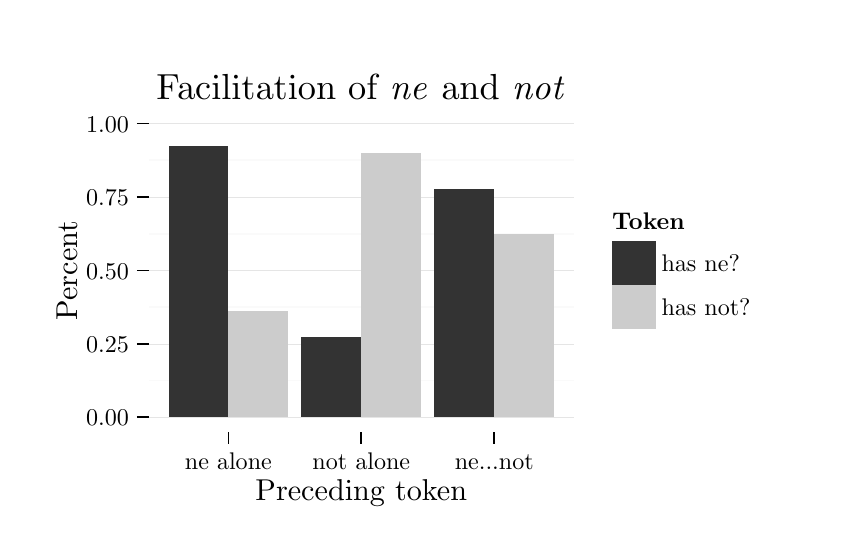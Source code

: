% Created by tikzDevice version 0.6.2-92-0ad2792 on 2013-07-31 01:59:26
% !TEX encoding = UTF-8 Unicode
\begin{tikzpicture}[x=1pt,y=1pt]
\definecolor[named]{fillColor}{rgb}{1.00,1.00,1.00}
\path[use as bounding box,fill=fillColor,fill opacity=0.00] (0,0) rectangle (289.08,180.67);
\begin{scope}
\path[clip] ( 43.70, 34.60) rectangle (197.41,151.31);
\definecolor[named]{drawColor}{rgb}{0.98,0.98,0.98}

\path[draw=drawColor,line width= 0.6pt,line join=round] ( 43.70, 53.17) --
	(197.41, 53.17);

\path[draw=drawColor,line width= 0.6pt,line join=round] ( 43.70, 79.69) --
	(197.41, 79.69);

\path[draw=drawColor,line width= 0.6pt,line join=round] ( 43.70,106.22) --
	(197.41,106.22);

\path[draw=drawColor,line width= 0.6pt,line join=round] ( 43.70,132.74) --
	(197.41,132.74);
\definecolor[named]{drawColor}{rgb}{0.90,0.90,0.90}

\path[draw=drawColor,line width= 0.2pt,line join=round] ( 43.70, 39.90) --
	(197.41, 39.90);

\path[draw=drawColor,line width= 0.2pt,line join=round] ( 43.70, 66.43) --
	(197.41, 66.43);

\path[draw=drawColor,line width= 0.2pt,line join=round] ( 43.70, 92.95) --
	(197.41, 92.95);

\path[draw=drawColor,line width= 0.2pt,line join=round] ( 43.70,119.48) --
	(197.41,119.48);

\path[draw=drawColor,line width= 0.2pt,line join=round] ( 43.70,146.00) --
	(197.41,146.00);
\definecolor[named]{fillColor}{rgb}{0.20,0.20,0.20}

\path[fill=fillColor] ( 50.90, 39.90) rectangle ( 72.52,137.93);
\definecolor[named]{fillColor}{rgb}{0.80,0.80,0.80}

\path[fill=fillColor] ( 72.52, 39.90) rectangle ( 94.14, 78.14);
\definecolor[named]{fillColor}{rgb}{0.20,0.20,0.20}

\path[fill=fillColor] ( 98.94, 39.90) rectangle (120.56, 68.75);
\definecolor[named]{fillColor}{rgb}{0.80,0.80,0.80}

\path[fill=fillColor] (120.56, 39.90) rectangle (142.17,135.25);
\definecolor[named]{fillColor}{rgb}{0.20,0.20,0.20}

\path[fill=fillColor] (146.98, 39.90) rectangle (168.59,122.36);
\definecolor[named]{fillColor}{rgb}{0.80,0.80,0.80}

\path[fill=fillColor] (168.59, 39.90) rectangle (190.21,106.22);
\end{scope}
\begin{scope}
\path[clip] (  0.00,  0.00) rectangle (289.08,180.67);
\definecolor[named]{drawColor}{rgb}{0.00,0.00,0.00}

\node[text=drawColor,anchor=base east,inner sep=0pt, outer sep=0pt, scale=  0.87] at ( 36.59, 36.74) {0.00};

\node[text=drawColor,anchor=base east,inner sep=0pt, outer sep=0pt, scale=  0.87] at ( 36.59, 63.27) {0.25};

\node[text=drawColor,anchor=base east,inner sep=0pt, outer sep=0pt, scale=  0.87] at ( 36.59, 89.79) {0.50};

\node[text=drawColor,anchor=base east,inner sep=0pt, outer sep=0pt, scale=  0.87] at ( 36.59,116.32) {0.75};

\node[text=drawColor,anchor=base east,inner sep=0pt, outer sep=0pt, scale=  0.87] at ( 36.59,142.84) {1.00};
\end{scope}
\begin{scope}
\path[clip] (  0.00,  0.00) rectangle (289.08,180.67);
\definecolor[named]{drawColor}{rgb}{0.00,0.00,0.00}

\path[draw=drawColor,line width= 0.6pt,line join=round] ( 39.43, 39.90) --
	( 43.70, 39.90);

\path[draw=drawColor,line width= 0.6pt,line join=round] ( 39.43, 66.43) --
	( 43.70, 66.43);

\path[draw=drawColor,line width= 0.6pt,line join=round] ( 39.43, 92.95) --
	( 43.70, 92.95);

\path[draw=drawColor,line width= 0.6pt,line join=round] ( 39.43,119.48) --
	( 43.70,119.48);

\path[draw=drawColor,line width= 0.6pt,line join=round] ( 39.43,146.00) --
	( 43.70,146.00);
\end{scope}
\begin{scope}
\path[clip] (  0.00,  0.00) rectangle (289.08,180.67);
\definecolor[named]{drawColor}{rgb}{0.00,0.00,0.00}

\path[draw=drawColor,line width= 0.6pt,line join=round] ( 72.52, 30.33) --
	( 72.52, 34.60);

\path[draw=drawColor,line width= 0.6pt,line join=round] (120.56, 30.33) --
	(120.56, 34.60);

\path[draw=drawColor,line width= 0.6pt,line join=round] (168.59, 30.33) --
	(168.59, 34.60);
\end{scope}
\begin{scope}
\path[clip] (  0.00,  0.00) rectangle (289.08,180.67);
\definecolor[named]{drawColor}{rgb}{0.00,0.00,0.00}

\node[text=drawColor,anchor=base,inner sep=0pt, outer sep=0pt, scale=  0.87] at ( 72.52, 21.16) {ne alone};

\node[text=drawColor,anchor=base,inner sep=0pt, outer sep=0pt, scale=  0.87] at (120.56, 21.16) {not alone};

\node[text=drawColor,anchor=base,inner sep=0pt, outer sep=0pt, scale=  0.87] at (168.59, 21.16) {ne...not};
\end{scope}
\begin{scope}
\path[clip] (  0.00,  0.00) rectangle (289.08,180.67);
\definecolor[named]{drawColor}{rgb}{0.00,0.00,0.00}

\node[text=drawColor,anchor=base,inner sep=0pt, outer sep=0pt, scale=  1.09] at (120.56,  9.94) {Preceding token};
\end{scope}
\begin{scope}
\path[clip] (  0.00,  0.00) rectangle (289.08,180.67);
\definecolor[named]{drawColor}{rgb}{0.00,0.00,0.00}

\node[text=drawColor,rotate= 90.00,anchor=base,inner sep=0pt, outer sep=0pt, scale=  1.09] at ( 17.85, 92.95) {Percent};
\end{scope}
\begin{scope}
\path[clip] (  0.00,  0.00) rectangle (289.08,180.67);
\definecolor[named]{drawColor}{rgb}{0.00,0.00,0.00}

\node[text=drawColor,anchor=base west,inner sep=0pt, outer sep=0pt, scale=  0.87] at (211.15,107.72) {\bfseries Token};
\end{scope}
\begin{scope}
\path[clip] (  0.00,  0.00) rectangle (289.08,180.67);
\definecolor[named]{fillColor}{rgb}{0.20,0.20,0.20}

\path[fill=fillColor] (211.15, 87.85) rectangle (227.05,103.75);

\path[] (211.15, 87.85) --
	(227.05,103.75);
\end{scope}
\begin{scope}
\path[clip] (  0.00,  0.00) rectangle (289.08,180.67);
\definecolor[named]{fillColor}{rgb}{0.80,0.80,0.80}

\path[fill=fillColor] (211.15, 71.95) rectangle (227.05, 87.85);

\path[] (211.15, 71.95) --
	(227.05, 87.85);
\end{scope}
\begin{scope}
\path[clip] (  0.00,  0.00) rectangle (289.08,180.67);
\definecolor[named]{drawColor}{rgb}{0.00,0.00,0.00}

\node[text=drawColor,anchor=base west,inner sep=0pt, outer sep=0pt, scale=  0.87] at (229.04, 92.63) {has ne?};
\end{scope}
\begin{scope}
\path[clip] (  0.00,  0.00) rectangle (289.08,180.67);
\definecolor[named]{drawColor}{rgb}{0.00,0.00,0.00}

\node[text=drawColor,anchor=base west,inner sep=0pt, outer sep=0pt, scale=  0.87] at (229.04, 76.73) {has not?};
\end{scope}
\begin{scope}
\path[clip] (  0.00,  0.00) rectangle (289.08,180.67);
\definecolor[named]{drawColor}{rgb}{0.00,0.00,0.00}

\node[text=drawColor,anchor=base,inner sep=0pt, outer sep=0pt, scale=  1.31] at (120.56,154.62) {Facilitation of \emph{ne} and \emph{not}};
\end{scope}
\end{tikzpicture}
